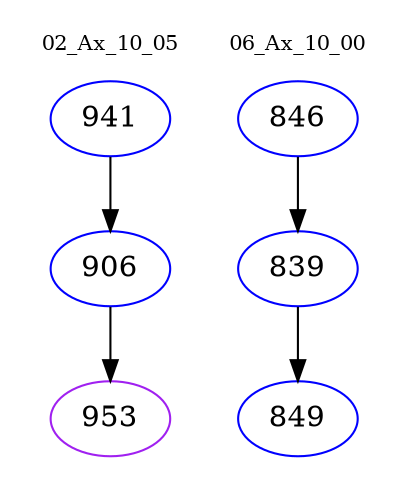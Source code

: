 digraph{
subgraph cluster_0 {
color = white
label = "02_Ax_10_05";
fontsize=10;
T0_941 [label="941", color="blue"]
T0_941 -> T0_906 [color="black"]
T0_906 [label="906", color="blue"]
T0_906 -> T0_953 [color="black"]
T0_953 [label="953", color="purple"]
}
subgraph cluster_1 {
color = white
label = "06_Ax_10_00";
fontsize=10;
T1_846 [label="846", color="blue"]
T1_846 -> T1_839 [color="black"]
T1_839 [label="839", color="blue"]
T1_839 -> T1_849 [color="black"]
T1_849 [label="849", color="blue"]
}
}
